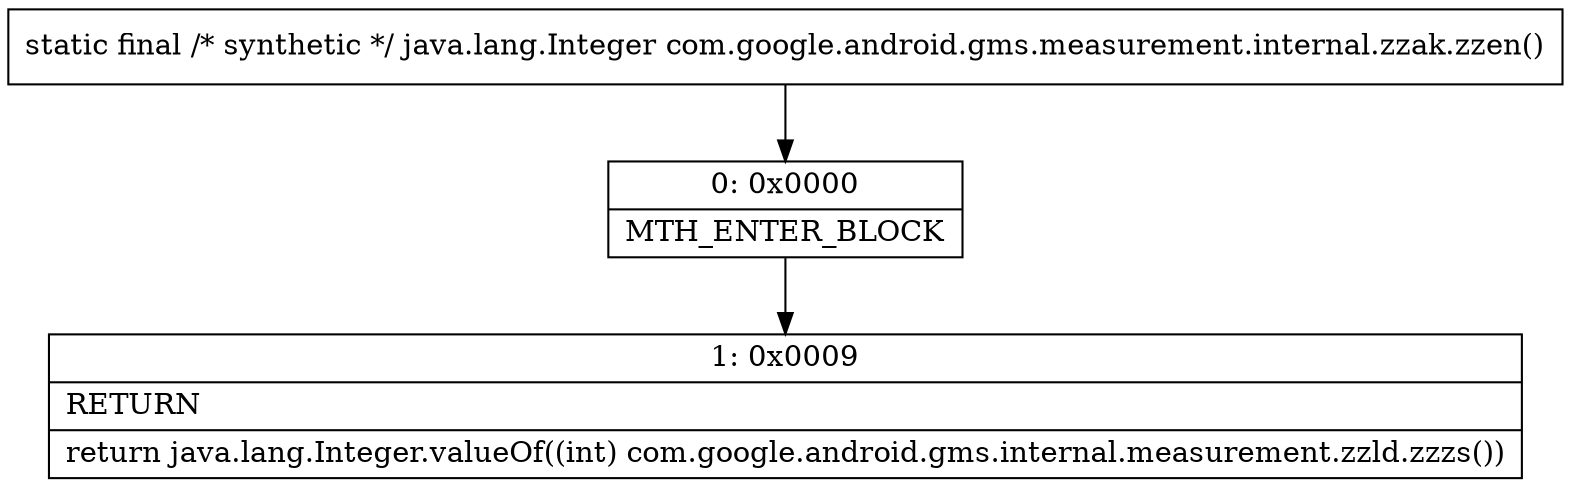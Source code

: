 digraph "CFG forcom.google.android.gms.measurement.internal.zzak.zzen()Ljava\/lang\/Integer;" {
Node_0 [shape=record,label="{0\:\ 0x0000|MTH_ENTER_BLOCK\l}"];
Node_1 [shape=record,label="{1\:\ 0x0009|RETURN\l|return java.lang.Integer.valueOf((int) com.google.android.gms.internal.measurement.zzld.zzzs())\l}"];
MethodNode[shape=record,label="{static final \/* synthetic *\/ java.lang.Integer com.google.android.gms.measurement.internal.zzak.zzen() }"];
MethodNode -> Node_0;
Node_0 -> Node_1;
}

